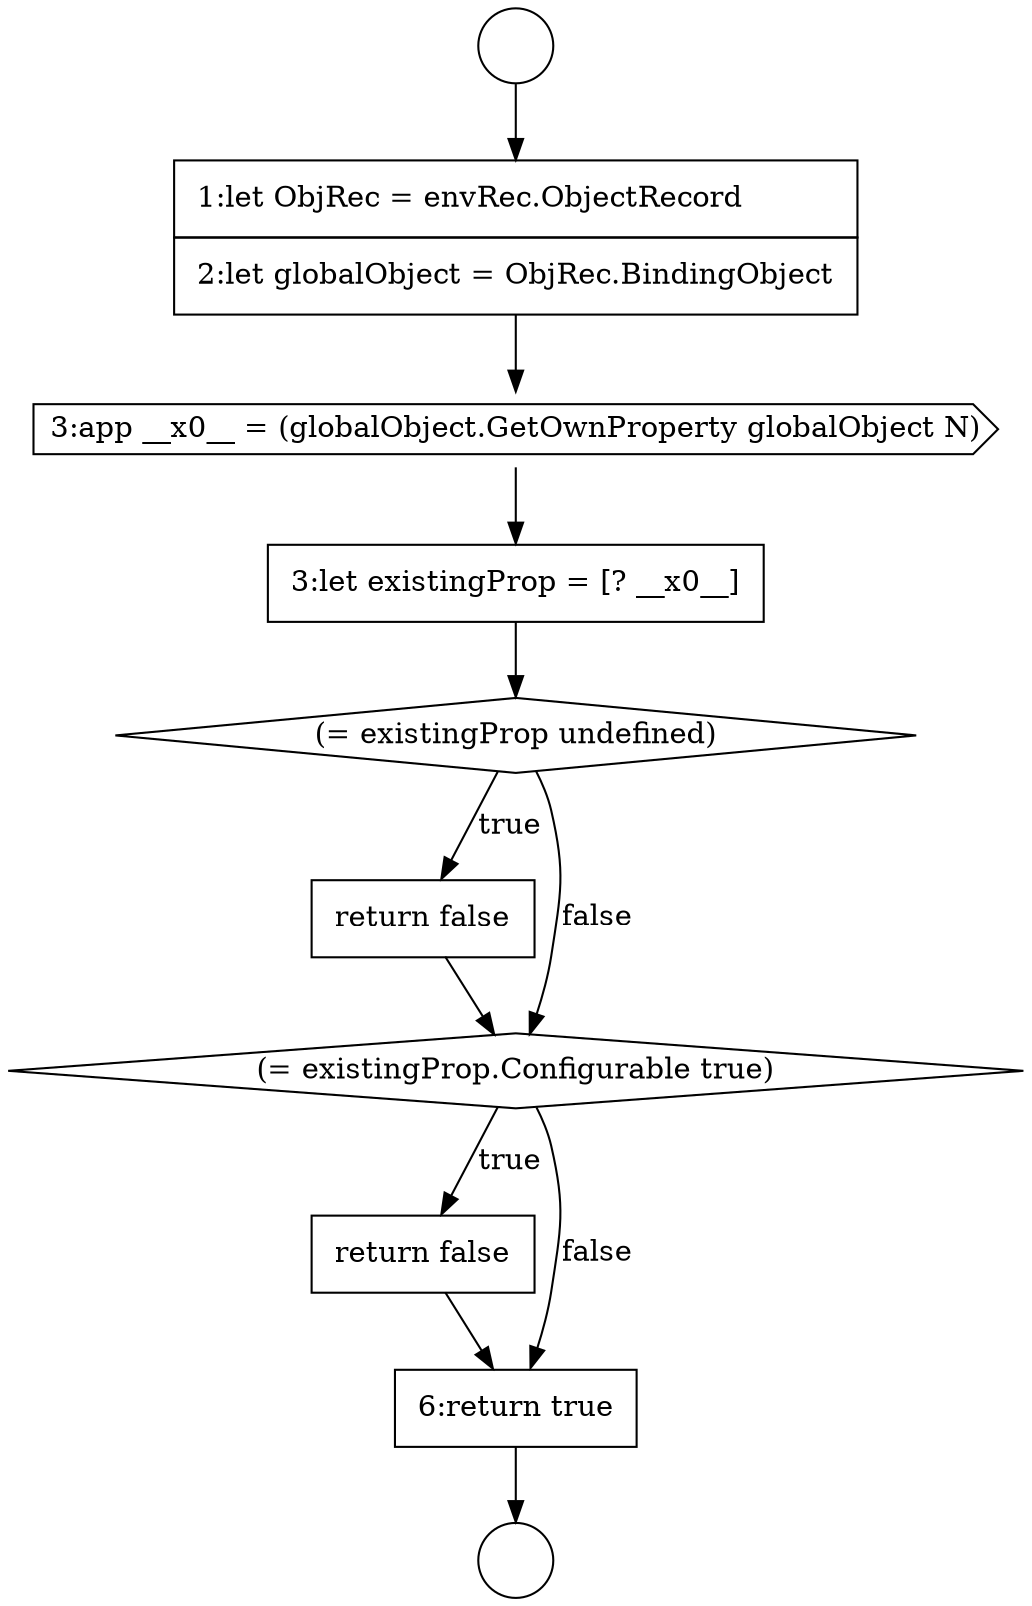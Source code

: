 digraph {
  node1275 [shape=circle label=" " color="black" fillcolor="white" style=filled]
  node1279 [shape=none, margin=0, label=<<font color="black">
    <table border="0" cellborder="1" cellspacing="0" cellpadding="10">
      <tr><td align="left">3:let existingProp = [? __x0__]</td></tr>
    </table>
  </font>> color="black" fillcolor="white" style=filled]
  node1283 [shape=none, margin=0, label=<<font color="black">
    <table border="0" cellborder="1" cellspacing="0" cellpadding="10">
      <tr><td align="left">return false</td></tr>
    </table>
  </font>> color="black" fillcolor="white" style=filled]
  node1281 [shape=none, margin=0, label=<<font color="black">
    <table border="0" cellborder="1" cellspacing="0" cellpadding="10">
      <tr><td align="left">return false</td></tr>
    </table>
  </font>> color="black" fillcolor="white" style=filled]
  node1278 [shape=cds, label=<<font color="black">3:app __x0__ = (globalObject.GetOwnProperty globalObject N)</font>> color="black" fillcolor="white" style=filled]
  node1282 [shape=diamond, label=<<font color="black">(= existingProp.Configurable true)</font>> color="black" fillcolor="white" style=filled]
  node1277 [shape=none, margin=0, label=<<font color="black">
    <table border="0" cellborder="1" cellspacing="0" cellpadding="10">
      <tr><td align="left">1:let ObjRec = envRec.ObjectRecord</td></tr>
      <tr><td align="left">2:let globalObject = ObjRec.BindingObject</td></tr>
    </table>
  </font>> color="black" fillcolor="white" style=filled]
  node1284 [shape=none, margin=0, label=<<font color="black">
    <table border="0" cellborder="1" cellspacing="0" cellpadding="10">
      <tr><td align="left">6:return true</td></tr>
    </table>
  </font>> color="black" fillcolor="white" style=filled]
  node1276 [shape=circle label=" " color="black" fillcolor="white" style=filled]
  node1280 [shape=diamond, label=<<font color="black">(= existingProp undefined)</font>> color="black" fillcolor="white" style=filled]
  node1279 -> node1280 [ color="black"]
  node1281 -> node1282 [ color="black"]
  node1278 -> node1279 [ color="black"]
  node1275 -> node1277 [ color="black"]
  node1280 -> node1281 [label=<<font color="black">true</font>> color="black"]
  node1280 -> node1282 [label=<<font color="black">false</font>> color="black"]
  node1277 -> node1278 [ color="black"]
  node1283 -> node1284 [ color="black"]
  node1282 -> node1283 [label=<<font color="black">true</font>> color="black"]
  node1282 -> node1284 [label=<<font color="black">false</font>> color="black"]
  node1284 -> node1276 [ color="black"]
}
